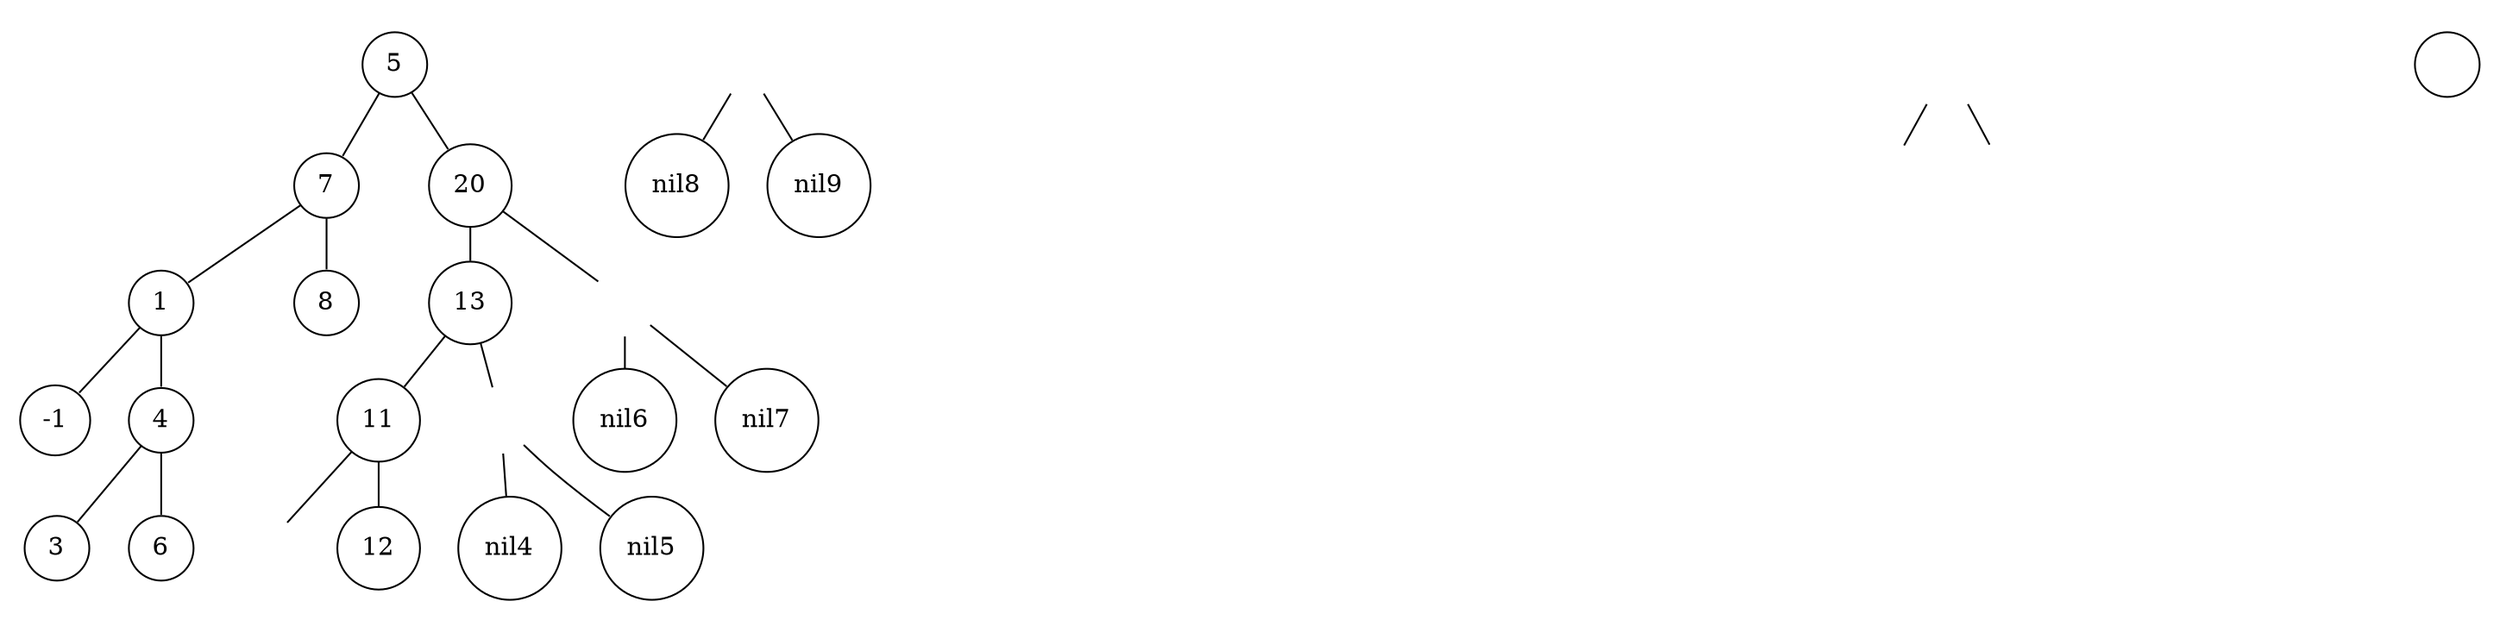 digraph G{
	nodesep=0.3;
	ranksep=0.2;
	margin=0.1;
	node [shape=circle];
	edge [arrowsize=0];
	graph [ordering="out"];

 	n1  [label="1",width=.1,style=invis]
 	n2  [label="2",width=.1,style=invis]
 	n3  [label="3",width=.1,style=invis]
 	n4  [label="4",width=.1,style=invis]
 	n5  [label="5",width=.1,style=invis]
 	n6  [label="6",width=.1,style=invis]
 	n7  [label="7",width=.1,style=invis]
 	n8  [label="8",width=.1,style=invis]
 	n9  [label="9",width=.1,style=invis]
 	n10 [label="10",width=.1,style=invis]
 	n11 [label="10",width=.1,style=invis]
 	n12 [label="10",width=.1,style=invis]
 	n13 [label="10",width=.1,style=invis]
 	n14 [label="10",width=.1,style=invis]
 	n15 [label="10",width=.1,style=invis]
 	n16 [label="10",width=.1,style=invis]
 	n17 [label="10",width=.1,style=invis]
 	n18 [label="10",width=.1,style=invis]
 	n19 [label="10",width=.1,style=invis]
 	n20 [label="10",width=.1,style=invis]
 	n21 [label="10",width=.1,style=invis]

	5 -> {7, 20};
	7 -> {1, 8};
	1 -> {-1, 4};
	4 -> {3, 6};
	20 -> 13;
	20 -> n1 ;
	n1 -> nil6 ;
	n1 -> nil7 ;
	n6 -> nil8 ;
	n6 -> nil9 ;
	n16 -> n20 ;
	n16 -> n21 ;
	13 -> 11;
	13 -> n2 ;
	n2 -> nil4 ;
	n2 -> nil5 ; 
	11 -> n3 ;
	11 -> 12;
}
